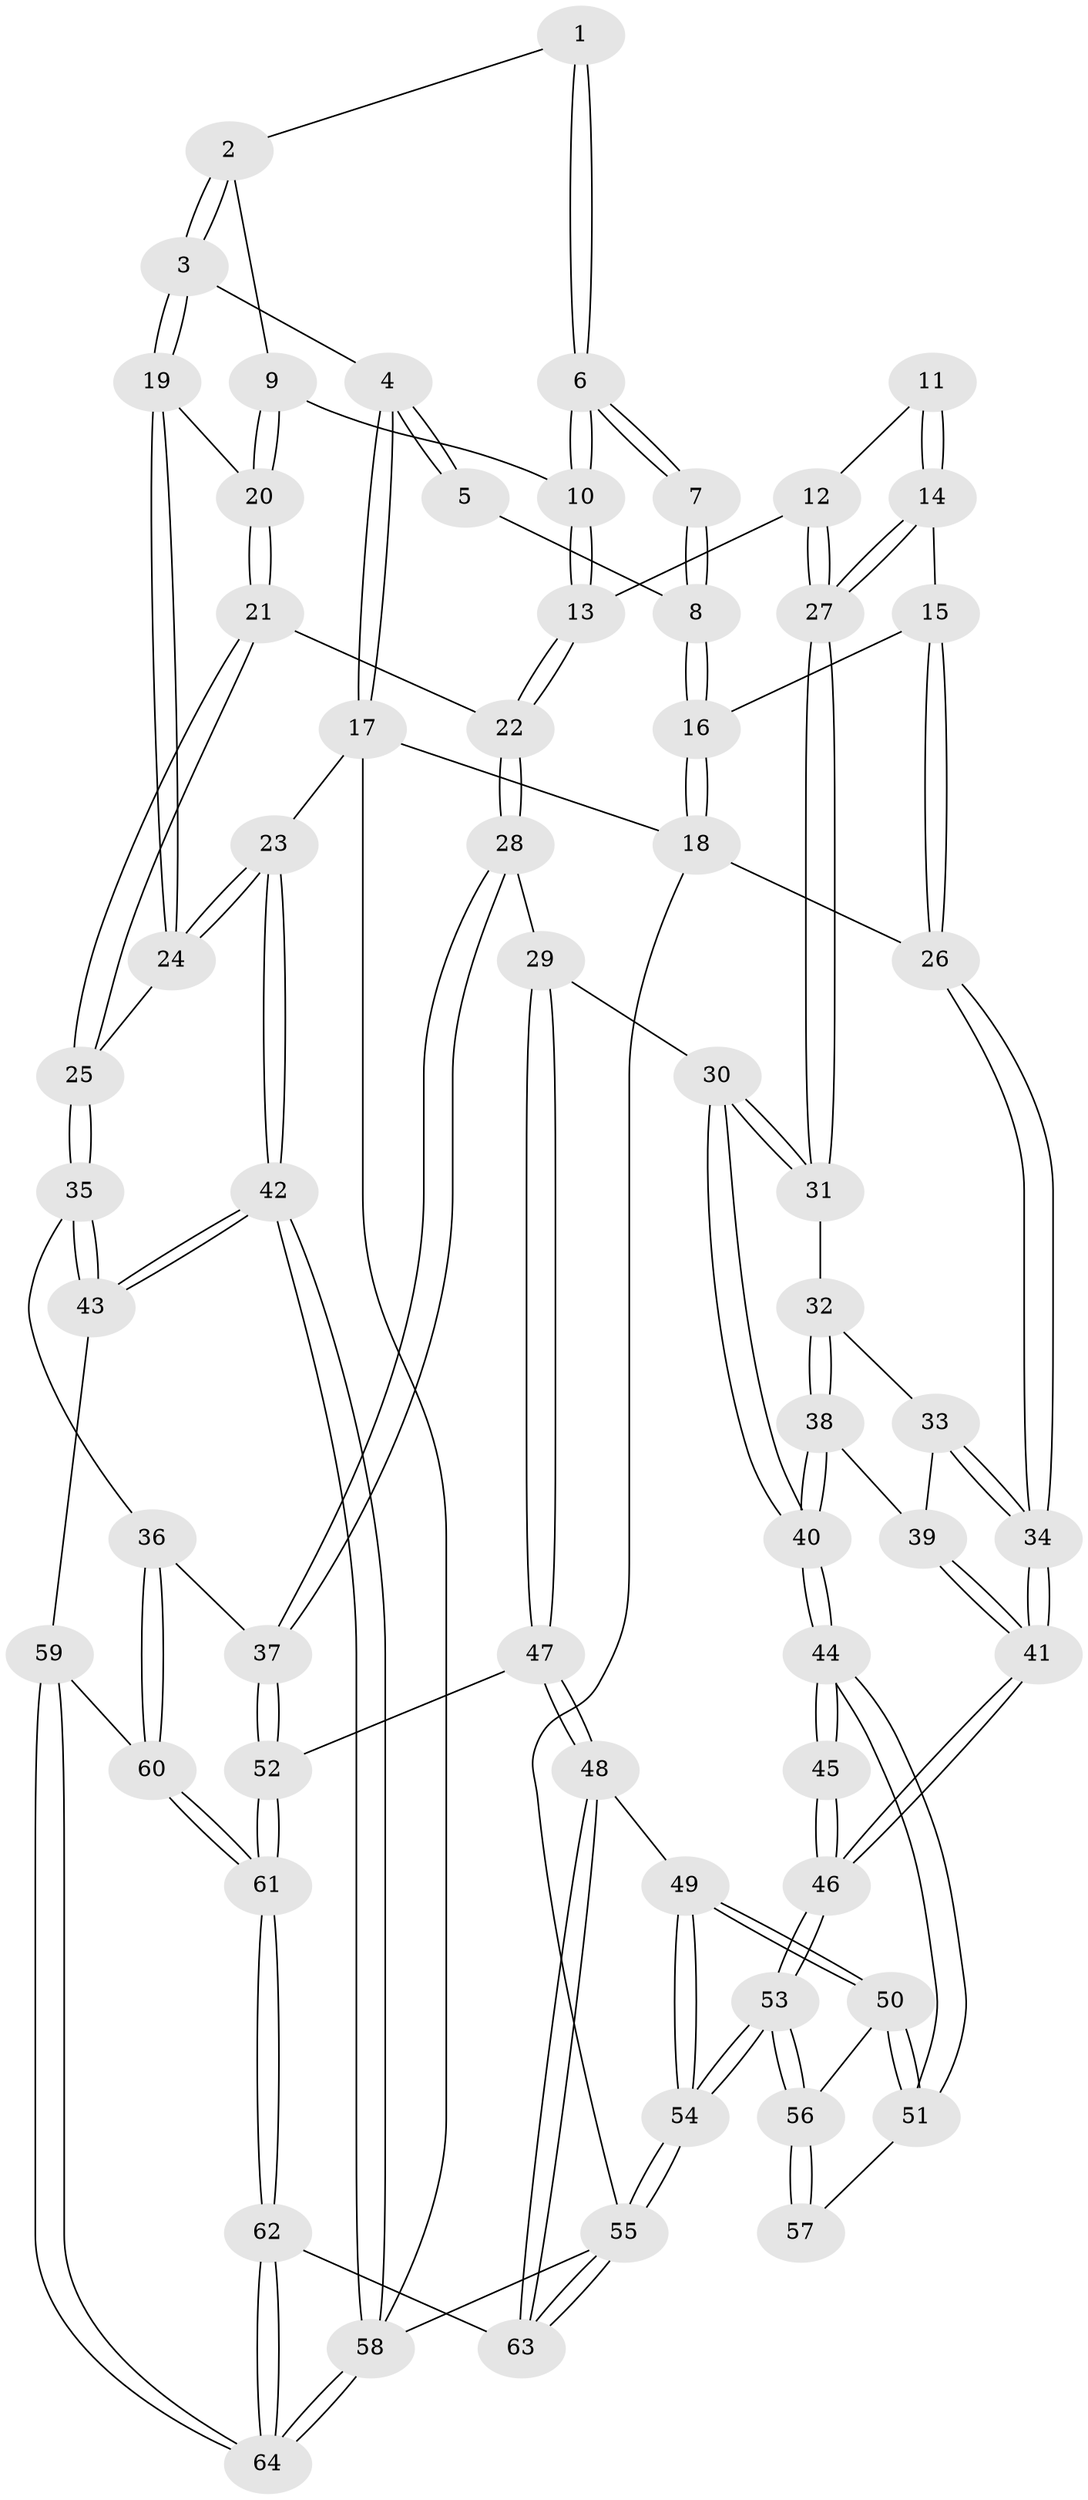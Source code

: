 // coarse degree distribution, {5: 0.36, 3: 0.28, 6: 0.08, 4: 0.28}
// Generated by graph-tools (version 1.1) at 2025/21/03/04/25 18:21:40]
// undirected, 64 vertices, 157 edges
graph export_dot {
graph [start="1"]
  node [color=gray90,style=filled];
  1 [pos="+0.4825059151496675+0.06181005037757379"];
  2 [pos="+0.569620098892505+0.07376643462312432"];
  3 [pos="+0.9972442580473674+0"];
  4 [pos="+1+0"];
  5 [pos="+0.39870033403702004+0"];
  6 [pos="+0.4056827586763684+0.1791580543202141"];
  7 [pos="+0.1961344700029637+0.015541452626189133"];
  8 [pos="+0.0664163238611135+0"];
  9 [pos="+0.5313549023505938+0.2261447494125121"];
  10 [pos="+0.4236975928754374+0.2216255364125772"];
  11 [pos="+0.2042385362769333+0.08908342473258281"];
  12 [pos="+0.3531252241271987+0.3558724700999117"];
  13 [pos="+0.35714262427648213+0.35419724698097577"];
  14 [pos="+0.22036835031198632+0.3760110211543561"];
  15 [pos="+0.16641401078599666+0.37048630529080184"];
  16 [pos="+0.030701191093731203+0"];
  17 [pos="+1+0"];
  18 [pos="+0+0"];
  19 [pos="+0.8000957358802339+0.22062111383888325"];
  20 [pos="+0.6082525044864439+0.26052031101961515"];
  21 [pos="+0.5442686560942881+0.44430019975821905"];
  22 [pos="+0.5136511130631348+0.45099748821990415"];
  23 [pos="+1+0.5714898288073365"];
  24 [pos="+0.8050225131993309+0.28469129245100366"];
  25 [pos="+0.7102087548564051+0.5192069823788001"];
  26 [pos="+0+0.3845532943678975"];
  27 [pos="+0.26360301968123756+0.39897779012223195"];
  28 [pos="+0.4950998280727067+0.4972413637787077"];
  29 [pos="+0.35820055096147113+0.6103956221483997"];
  30 [pos="+0.306799621471676+0.5706793153111038"];
  31 [pos="+0.2639247679189447+0.44746703238690655"];
  32 [pos="+0.17442112217707467+0.523382390485696"];
  33 [pos="+0.1291204282661713+0.5366845891011636"];
  34 [pos="+0+0.4412422498345482"];
  35 [pos="+0.7252362081728009+0.5643664165672688"];
  36 [pos="+0.5713414377224556+0.7023212221449874"];
  37 [pos="+0.5538493895810254+0.7043851896020789"];
  38 [pos="+0.1538383794916611+0.6407377418570923"];
  39 [pos="+0.12079317912821645+0.6145014672457285"];
  40 [pos="+0.1715841253996166+0.6667331434024543"];
  41 [pos="+0+0.5105652615798362"];
  42 [pos="+1+0.714873640919988"];
  43 [pos="+0.9868143842279159+0.7104895960796112"];
  44 [pos="+0.17144199360311177+0.6675018485469543"];
  45 [pos="+0.08843813893220612+0.6838966067211925"];
  46 [pos="+0+0.6223136227190269"];
  47 [pos="+0.4243524360274403+0.7577586460373242"];
  48 [pos="+0.3412472141883855+0.9166314931866828"];
  49 [pos="+0.24806289582369634+0.8659113973982987"];
  50 [pos="+0.23002667957216447+0.8484539295368416"];
  51 [pos="+0.19205435737938456+0.7587735606217753"];
  52 [pos="+0.5265842905350324+0.7169712426812973"];
  53 [pos="+0+0.7936402915213447"];
  54 [pos="+0+1"];
  55 [pos="+0+1"];
  56 [pos="+0+0.7980702878122236"];
  57 [pos="+0.07763227590960944+0.7352408379094114"];
  58 [pos="+1+1"];
  59 [pos="+0.7429907208850465+0.8459186931347221"];
  60 [pos="+0.7064958148832476+0.8438518659897837"];
  61 [pos="+0.6206419914031278+0.9199196210448741"];
  62 [pos="+0.40678198809902616+1"];
  63 [pos="+0.4041964950816725+1"];
  64 [pos="+0.8334718259656032+1"];
  1 -- 2;
  1 -- 6;
  1 -- 6;
  2 -- 3;
  2 -- 3;
  2 -- 9;
  3 -- 4;
  3 -- 19;
  3 -- 19;
  4 -- 5;
  4 -- 5;
  4 -- 17;
  4 -- 17;
  5 -- 8;
  6 -- 7;
  6 -- 7;
  6 -- 10;
  6 -- 10;
  7 -- 8;
  7 -- 8;
  8 -- 16;
  8 -- 16;
  9 -- 10;
  9 -- 20;
  9 -- 20;
  10 -- 13;
  10 -- 13;
  11 -- 12;
  11 -- 14;
  11 -- 14;
  12 -- 13;
  12 -- 27;
  12 -- 27;
  13 -- 22;
  13 -- 22;
  14 -- 15;
  14 -- 27;
  14 -- 27;
  15 -- 16;
  15 -- 26;
  15 -- 26;
  16 -- 18;
  16 -- 18;
  17 -- 18;
  17 -- 23;
  17 -- 58;
  18 -- 26;
  18 -- 55;
  19 -- 20;
  19 -- 24;
  19 -- 24;
  20 -- 21;
  20 -- 21;
  21 -- 22;
  21 -- 25;
  21 -- 25;
  22 -- 28;
  22 -- 28;
  23 -- 24;
  23 -- 24;
  23 -- 42;
  23 -- 42;
  24 -- 25;
  25 -- 35;
  25 -- 35;
  26 -- 34;
  26 -- 34;
  27 -- 31;
  27 -- 31;
  28 -- 29;
  28 -- 37;
  28 -- 37;
  29 -- 30;
  29 -- 47;
  29 -- 47;
  30 -- 31;
  30 -- 31;
  30 -- 40;
  30 -- 40;
  31 -- 32;
  32 -- 33;
  32 -- 38;
  32 -- 38;
  33 -- 34;
  33 -- 34;
  33 -- 39;
  34 -- 41;
  34 -- 41;
  35 -- 36;
  35 -- 43;
  35 -- 43;
  36 -- 37;
  36 -- 60;
  36 -- 60;
  37 -- 52;
  37 -- 52;
  38 -- 39;
  38 -- 40;
  38 -- 40;
  39 -- 41;
  39 -- 41;
  40 -- 44;
  40 -- 44;
  41 -- 46;
  41 -- 46;
  42 -- 43;
  42 -- 43;
  42 -- 58;
  42 -- 58;
  43 -- 59;
  44 -- 45;
  44 -- 45;
  44 -- 51;
  44 -- 51;
  45 -- 46;
  45 -- 46;
  46 -- 53;
  46 -- 53;
  47 -- 48;
  47 -- 48;
  47 -- 52;
  48 -- 49;
  48 -- 63;
  48 -- 63;
  49 -- 50;
  49 -- 50;
  49 -- 54;
  49 -- 54;
  50 -- 51;
  50 -- 51;
  50 -- 56;
  51 -- 57;
  52 -- 61;
  52 -- 61;
  53 -- 54;
  53 -- 54;
  53 -- 56;
  53 -- 56;
  54 -- 55;
  54 -- 55;
  55 -- 63;
  55 -- 63;
  55 -- 58;
  56 -- 57;
  56 -- 57;
  58 -- 64;
  58 -- 64;
  59 -- 60;
  59 -- 64;
  59 -- 64;
  60 -- 61;
  60 -- 61;
  61 -- 62;
  61 -- 62;
  62 -- 63;
  62 -- 64;
  62 -- 64;
}
